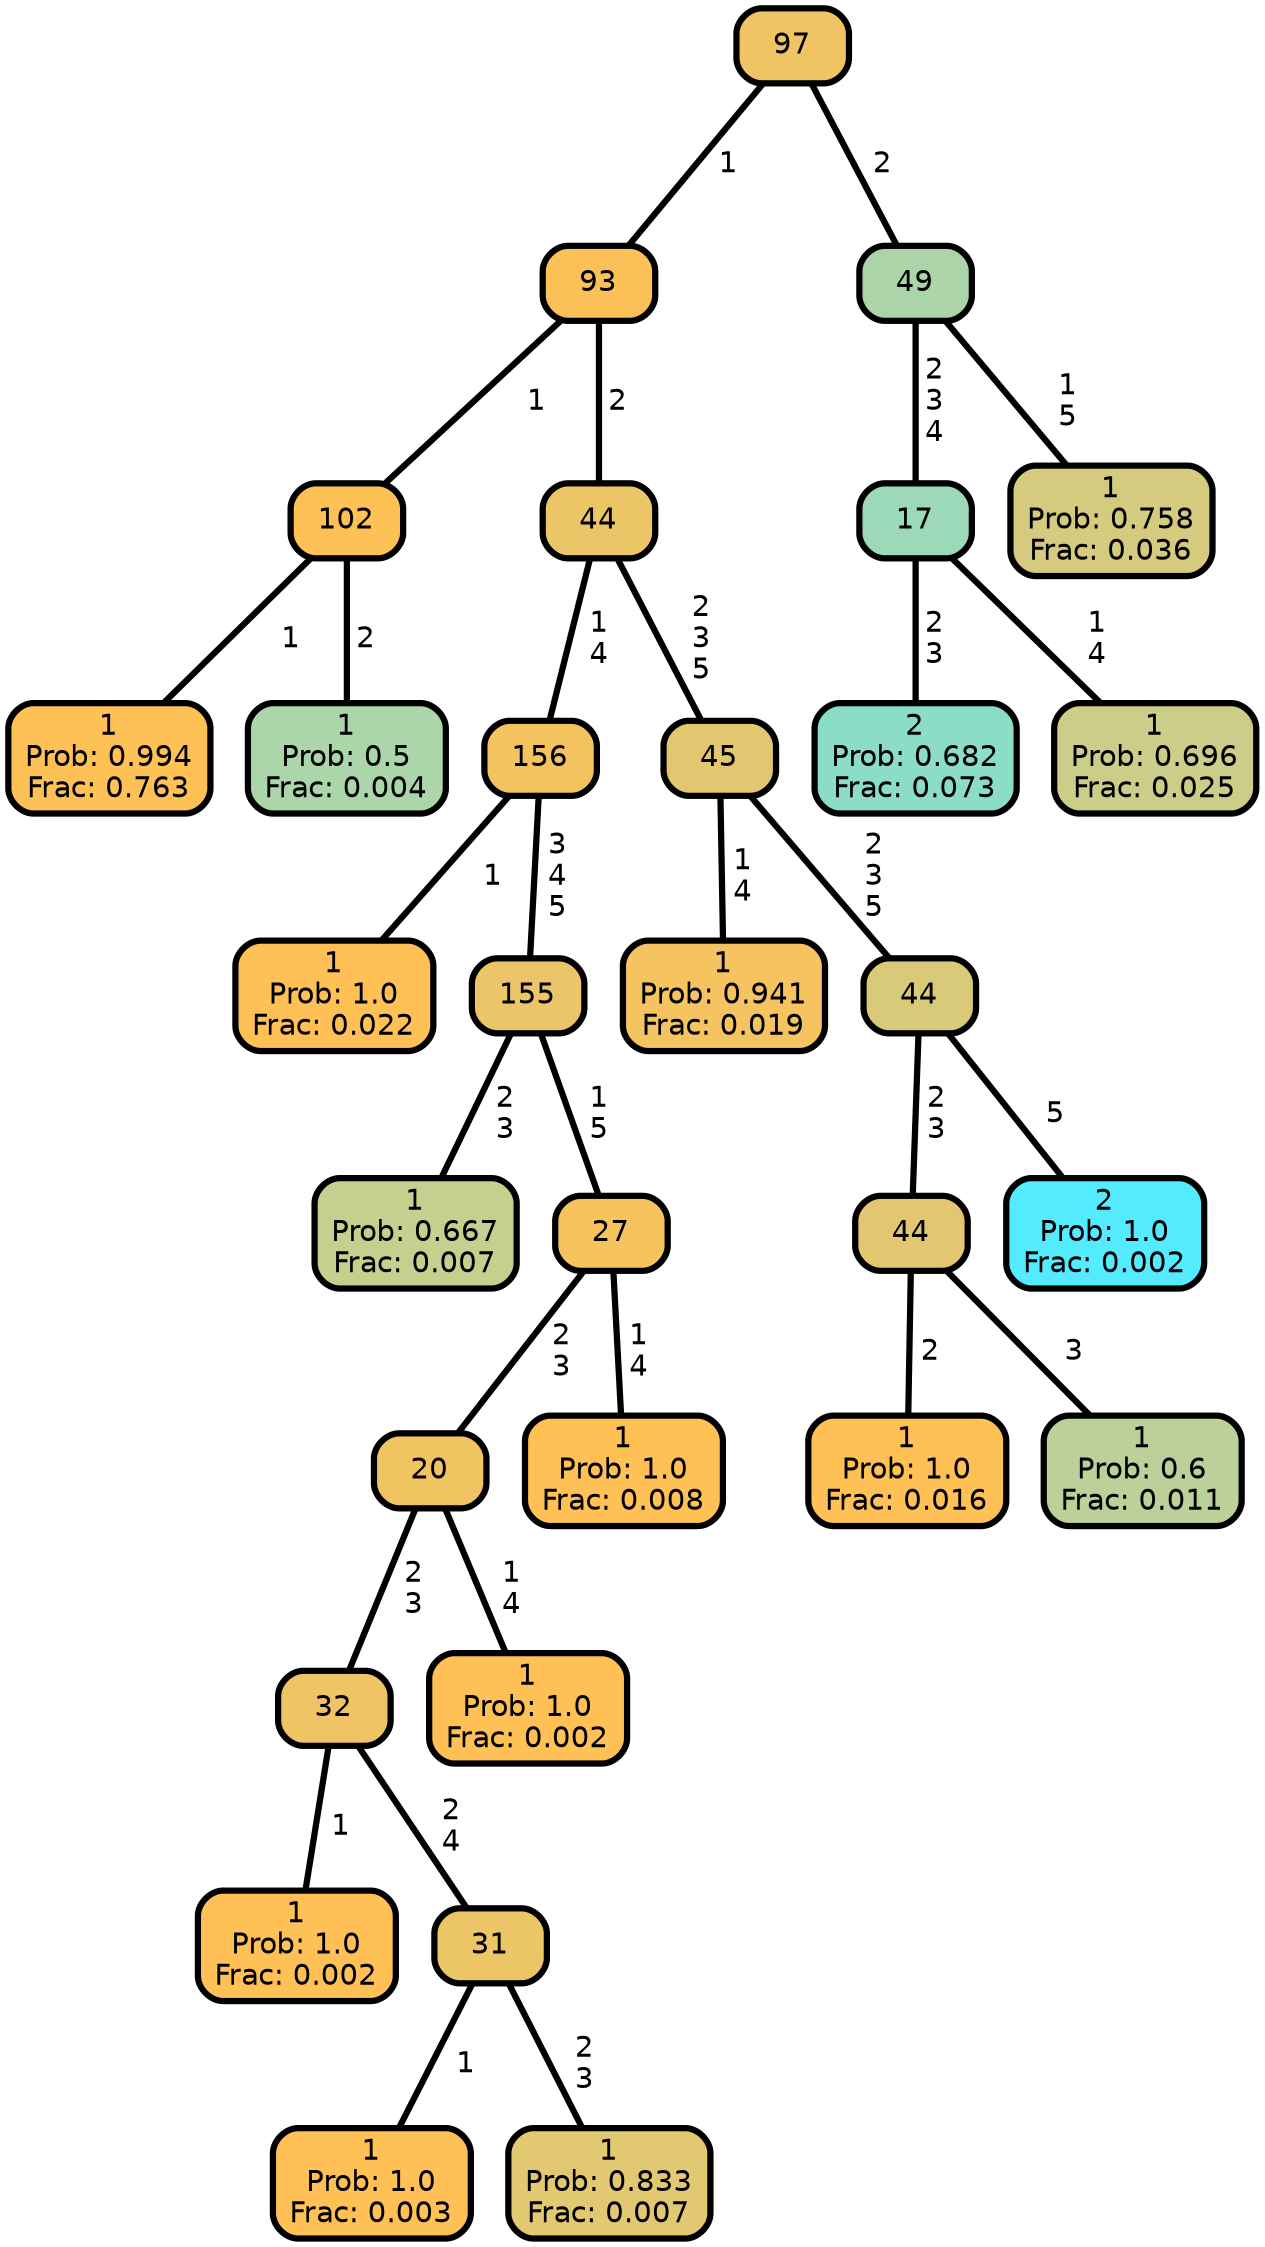 graph Tree {
node [shape=box, style="filled, rounded",color="black",penwidth="3",fontcolor="black",                 fontname=helvetica] ;
graph [ranksep="0 equally", splines=straight,                 bgcolor=transparent, dpi=200] ;
edge [fontname=helvetica, color=black] ;
0 [label="1
Prob: 0.994
Frac: 0.763", fillcolor="#fec155"] ;
1 [label="102", fillcolor="#fdc156"] ;
2 [label="1
Prob: 0.5
Frac: 0.004", fillcolor="#aad6aa"] ;
3 [label="93", fillcolor="#fbc158"] ;
4 [label="1
Prob: 1.0
Frac: 0.022", fillcolor="#ffc155"] ;
5 [label="156", fillcolor="#f3c360"] ;
6 [label="1
Prob: 0.667
Frac: 0.007", fillcolor="#c6cf8d"] ;
7 [label="155", fillcolor="#ebc568"] ;
8 [label="1
Prob: 1.0
Frac: 0.002", fillcolor="#ffc155"] ;
9 [label="32", fillcolor="#efc464"] ;
10 [label="1
Prob: 1.0
Frac: 0.003", fillcolor="#ffc155"] ;
11 [label="31", fillcolor="#ecc567"] ;
12 [label="1
Prob: 0.833
Frac: 0.007", fillcolor="#e2c871"] ;
13 [label="20", fillcolor="#f1c462"] ;
14 [label="1
Prob: 1.0
Frac: 0.002", fillcolor="#ffc155"] ;
15 [label="27", fillcolor="#f6c35d"] ;
16 [label="1
Prob: 1.0
Frac: 0.008", fillcolor="#ffc155"] ;
17 [label="44", fillcolor="#ecc567"] ;
18 [label="1
Prob: 0.941
Frac: 0.019", fillcolor="#f5c35f"] ;
19 [label="45", fillcolor="#e3c770"] ;
20 [label="1
Prob: 1.0
Frac: 0.016", fillcolor="#ffc155"] ;
21 [label="44", fillcolor="#e3c770"] ;
22 [label="1
Prob: 0.6
Frac: 0.011", fillcolor="#bbd199"] ;
23 [label="44", fillcolor="#d9ca7a"] ;
24 [label="2
Prob: 1.0
Frac: 0.002", fillcolor="#55ebff"] ;
25 [label="97", fillcolor="#f0c463"] ;
26 [label="2
Prob: 0.682
Frac: 0.073", fillcolor="#8bddc8"] ;
27 [label="17", fillcolor="#9bd9b8"] ;
28 [label="1
Prob: 0.696
Frac: 0.025", fillcolor="#cbcd88"] ;
29 [label="49", fillcolor="#abd5a8"] ;
30 [label="1
Prob: 0.758
Frac: 0.036", fillcolor="#d5cb7e"] ;
1 -- 0 [label=" 1",penwidth=3] ;
1 -- 2 [label=" 2",penwidth=3] ;
3 -- 1 [label=" 1",penwidth=3] ;
3 -- 17 [label=" 2",penwidth=3] ;
5 -- 4 [label=" 1",penwidth=3] ;
5 -- 7 [label=" 3\n 4\n 5",penwidth=3] ;
7 -- 6 [label=" 2\n 3",penwidth=3] ;
7 -- 15 [label=" 1\n 5",penwidth=3] ;
9 -- 8 [label=" 1",penwidth=3] ;
9 -- 11 [label=" 2\n 4",penwidth=3] ;
11 -- 10 [label=" 1",penwidth=3] ;
11 -- 12 [label=" 2\n 3",penwidth=3] ;
13 -- 9 [label=" 2\n 3",penwidth=3] ;
13 -- 14 [label=" 1\n 4",penwidth=3] ;
15 -- 13 [label=" 2\n 3",penwidth=3] ;
15 -- 16 [label=" 1\n 4",penwidth=3] ;
17 -- 5 [label=" 1\n 4",penwidth=3] ;
17 -- 19 [label=" 2\n 3\n 5",penwidth=3] ;
19 -- 18 [label=" 1\n 4",penwidth=3] ;
19 -- 23 [label=" 2\n 3\n 5",penwidth=3] ;
21 -- 20 [label=" 2",penwidth=3] ;
21 -- 22 [label=" 3",penwidth=3] ;
23 -- 21 [label=" 2\n 3",penwidth=3] ;
23 -- 24 [label=" 5",penwidth=3] ;
25 -- 3 [label=" 1",penwidth=3] ;
25 -- 29 [label=" 2",penwidth=3] ;
27 -- 26 [label=" 2\n 3",penwidth=3] ;
27 -- 28 [label=" 1\n 4",penwidth=3] ;
29 -- 27 [label=" 2\n 3\n 4",penwidth=3] ;
29 -- 30 [label=" 1\n 5",penwidth=3] ;
{rank = same;}}